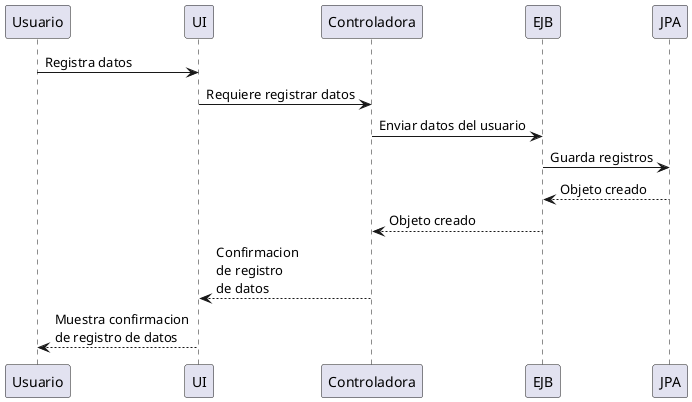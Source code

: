 @startuml
Usuario -> UI:Registra datos
UI -> Controladora: Requiere registrar datos
Controladora -> EJB: Enviar datos del usuario
EJB -> JPA: Guarda registros
JPA --> EJB: Objeto creado
EJB --> Controladora: Objeto creado
Controladora --> UI: Confirmacion \nde registro \nde datos
UI --> Usuario: Muestra confirmacion \nde registro de datos
@enduml
